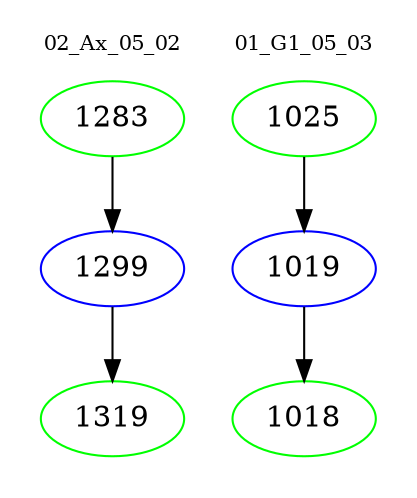 digraph{
subgraph cluster_0 {
color = white
label = "02_Ax_05_02";
fontsize=10;
T0_1283 [label="1283", color="green"]
T0_1283 -> T0_1299 [color="black"]
T0_1299 [label="1299", color="blue"]
T0_1299 -> T0_1319 [color="black"]
T0_1319 [label="1319", color="green"]
}
subgraph cluster_1 {
color = white
label = "01_G1_05_03";
fontsize=10;
T1_1025 [label="1025", color="green"]
T1_1025 -> T1_1019 [color="black"]
T1_1019 [label="1019", color="blue"]
T1_1019 -> T1_1018 [color="black"]
T1_1018 [label="1018", color="green"]
}
}
